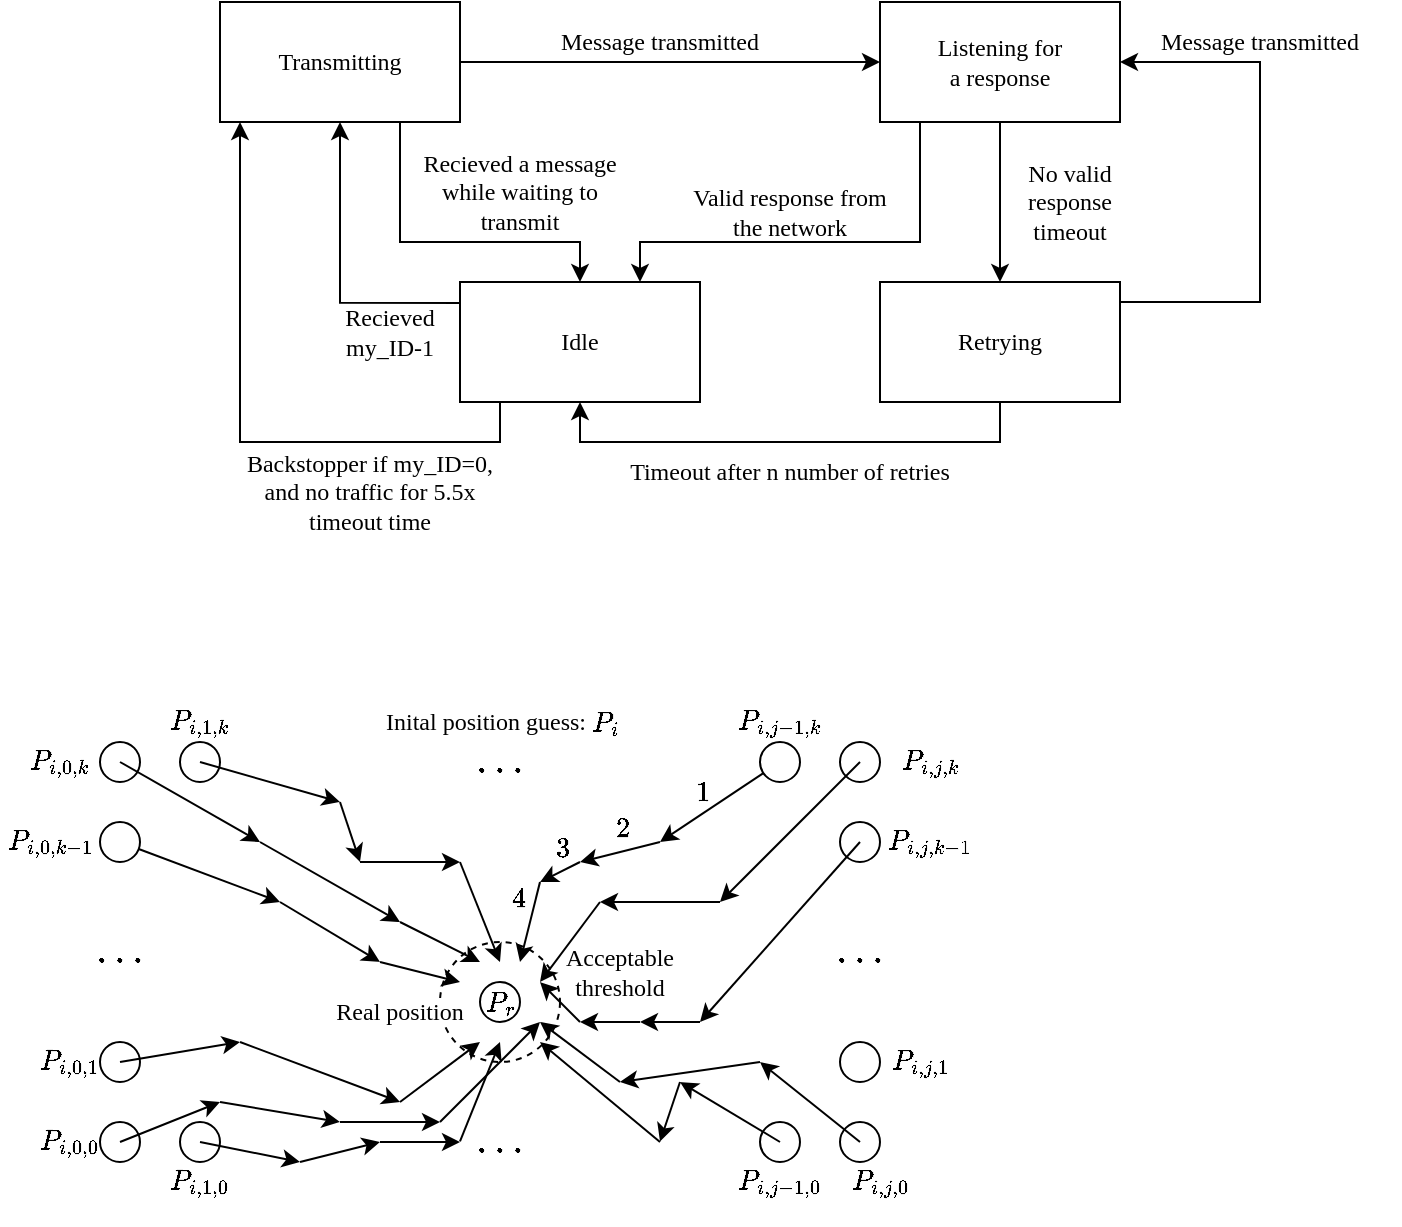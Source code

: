 <mxfile version="24.8.8">
  <diagram name="Side-1" id="deRMLiV6a7HYo1vJSopw">
    <mxGraphModel dx="1061" dy="534" grid="1" gridSize="10" guides="1" tooltips="1" connect="1" arrows="1" fold="1" page="1" pageScale="1" pageWidth="827" pageHeight="1169" math="1" shadow="0">
      <root>
        <mxCell id="0" />
        <mxCell id="1" parent="0" />
        <mxCell id="-uq1_uJ6FHPWzIbG6p9E-4" style="edgeStyle=orthogonalEdgeStyle;rounded=0;orthogonalLoop=1;jettySize=auto;html=1;entryX=0;entryY=0.5;entryDx=0;entryDy=0;fontFamily=Computer modern;fontSource=https%3A%2F%2Fcdn.jsdelivr.net%2Fgh%2Fvsalvino%2Fcomputer-modern%40main%2Ffonts%2Ftypewriter.css;" edge="1" parent="1" source="-uq1_uJ6FHPWzIbG6p9E-1" target="-uq1_uJ6FHPWzIbG6p9E-2">
          <mxGeometry relative="1" as="geometry" />
        </mxCell>
        <mxCell id="-uq1_uJ6FHPWzIbG6p9E-7" style="edgeStyle=orthogonalEdgeStyle;rounded=0;orthogonalLoop=1;jettySize=auto;html=1;entryX=0.5;entryY=0;entryDx=0;entryDy=0;exitX=0.75;exitY=1;exitDx=0;exitDy=0;fontFamily=Computer modern;fontSource=https%3A%2F%2Fcdn.jsdelivr.net%2Fgh%2Fvsalvino%2Fcomputer-modern%40main%2Ffonts%2Ftypewriter.css;" edge="1" parent="1" source="-uq1_uJ6FHPWzIbG6p9E-1" target="-uq1_uJ6FHPWzIbG6p9E-5">
          <mxGeometry relative="1" as="geometry">
            <Array as="points">
              <mxPoint x="270" y="300" />
              <mxPoint x="360" y="300" />
            </Array>
          </mxGeometry>
        </mxCell>
        <mxCell id="-uq1_uJ6FHPWzIbG6p9E-1" value="Transmitting" style="rounded=0;whiteSpace=wrap;html=1;fontFamily=Computer modern;fontSource=https%3A%2F%2Fcdn.jsdelivr.net%2Fgh%2Fvsalvino%2Fcomputer-modern%40main%2Ffonts%2Ftypewriter.css;" vertex="1" parent="1">
          <mxGeometry x="180" y="180" width="120" height="60" as="geometry" />
        </mxCell>
        <mxCell id="-uq1_uJ6FHPWzIbG6p9E-9" style="edgeStyle=orthogonalEdgeStyle;rounded=0;orthogonalLoop=1;jettySize=auto;html=1;entryX=0.5;entryY=0;entryDx=0;entryDy=0;fontFamily=Computer modern;fontSource=https%3A%2F%2Fcdn.jsdelivr.net%2Fgh%2Fvsalvino%2Fcomputer-modern%40main%2Ffonts%2Ftypewriter.css;" edge="1" parent="1" source="-uq1_uJ6FHPWzIbG6p9E-2" target="-uq1_uJ6FHPWzIbG6p9E-3">
          <mxGeometry relative="1" as="geometry" />
        </mxCell>
        <mxCell id="-uq1_uJ6FHPWzIbG6p9E-10" style="edgeStyle=orthogonalEdgeStyle;rounded=0;orthogonalLoop=1;jettySize=auto;html=1;entryX=0.75;entryY=0;entryDx=0;entryDy=0;fontFamily=Computer modern;fontSource=https%3A%2F%2Fcdn.jsdelivr.net%2Fgh%2Fvsalvino%2Fcomputer-modern%40main%2Ffonts%2Ftypewriter.css;" edge="1" parent="1" source="-uq1_uJ6FHPWzIbG6p9E-2" target="-uq1_uJ6FHPWzIbG6p9E-5">
          <mxGeometry relative="1" as="geometry">
            <Array as="points">
              <mxPoint x="530" y="300" />
              <mxPoint x="390" y="300" />
            </Array>
          </mxGeometry>
        </mxCell>
        <mxCell id="-uq1_uJ6FHPWzIbG6p9E-2" value="&lt;div&gt;Listening for&lt;/div&gt;&lt;div&gt;a response&lt;/div&gt;" style="rounded=0;whiteSpace=wrap;html=1;fontFamily=Computer modern;fontSource=https%3A%2F%2Fcdn.jsdelivr.net%2Fgh%2Fvsalvino%2Fcomputer-modern%40main%2Ffonts%2Ftypewriter.css;" vertex="1" parent="1">
          <mxGeometry x="510" y="180" width="120" height="60" as="geometry" />
        </mxCell>
        <mxCell id="-uq1_uJ6FHPWzIbG6p9E-16" style="edgeStyle=orthogonalEdgeStyle;rounded=0;orthogonalLoop=1;jettySize=auto;html=1;fontFamily=Computer modern;fontSource=https%3A%2F%2Fcdn.jsdelivr.net%2Fgh%2Fvsalvino%2Fcomputer-modern%40main%2Ffonts%2Ftypewriter.css;entryX=1;entryY=0.5;entryDx=0;entryDy=0;" edge="1" parent="1" source="-uq1_uJ6FHPWzIbG6p9E-3" target="-uq1_uJ6FHPWzIbG6p9E-2">
          <mxGeometry relative="1" as="geometry">
            <mxPoint x="690" y="220" as="targetPoint" />
            <Array as="points">
              <mxPoint x="700" y="330" />
              <mxPoint x="700" y="210" />
            </Array>
          </mxGeometry>
        </mxCell>
        <mxCell id="-uq1_uJ6FHPWzIbG6p9E-21" style="edgeStyle=orthogonalEdgeStyle;rounded=0;orthogonalLoop=1;jettySize=auto;html=1;entryX=0.5;entryY=1;entryDx=0;entryDy=0;fontFamily=Computer modern;fontSource=https%3A%2F%2Fcdn.jsdelivr.net%2Fgh%2Fvsalvino%2Fcomputer-modern%40main%2Ffonts%2Ftypewriter.css;" edge="1" parent="1" source="-uq1_uJ6FHPWzIbG6p9E-3" target="-uq1_uJ6FHPWzIbG6p9E-5">
          <mxGeometry relative="1" as="geometry">
            <Array as="points">
              <mxPoint x="570" y="400" />
              <mxPoint x="360" y="400" />
            </Array>
          </mxGeometry>
        </mxCell>
        <mxCell id="-uq1_uJ6FHPWzIbG6p9E-3" value="Retrying" style="rounded=0;whiteSpace=wrap;html=1;fontFamily=Computer modern;fontSource=https%3A%2F%2Fcdn.jsdelivr.net%2Fgh%2Fvsalvino%2Fcomputer-modern%40main%2Ffonts%2Ftypewriter.css;" vertex="1" parent="1">
          <mxGeometry x="510" y="320" width="120" height="60" as="geometry" />
        </mxCell>
        <mxCell id="-uq1_uJ6FHPWzIbG6p9E-6" style="edgeStyle=orthogonalEdgeStyle;rounded=0;orthogonalLoop=1;jettySize=auto;html=1;entryX=0.5;entryY=1;entryDx=0;entryDy=0;fontFamily=Computer modern;fontSource=https%3A%2F%2Fcdn.jsdelivr.net%2Fgh%2Fvsalvino%2Fcomputer-modern%40main%2Ffonts%2Ftypewriter.css;exitX=0.015;exitY=0.174;exitDx=0;exitDy=0;exitPerimeter=0;" edge="1" parent="1" source="-uq1_uJ6FHPWzIbG6p9E-5" target="-uq1_uJ6FHPWzIbG6p9E-1">
          <mxGeometry relative="1" as="geometry">
            <Array as="points">
              <mxPoint x="240" y="330" />
            </Array>
          </mxGeometry>
        </mxCell>
        <mxCell id="-uq1_uJ6FHPWzIbG6p9E-26" style="edgeStyle=orthogonalEdgeStyle;rounded=0;orthogonalLoop=1;jettySize=auto;html=1;" edge="1" parent="1">
          <mxGeometry relative="1" as="geometry">
            <mxPoint x="190" y="240" as="targetPoint" />
            <mxPoint x="320" y="370" as="sourcePoint" />
            <Array as="points">
              <mxPoint x="320" y="400" />
              <mxPoint x="190" y="400" />
            </Array>
          </mxGeometry>
        </mxCell>
        <mxCell id="-uq1_uJ6FHPWzIbG6p9E-5" value="Idle" style="rounded=0;whiteSpace=wrap;html=1;fontFamily=Computer modern;fontSource=https%3A%2F%2Fcdn.jsdelivr.net%2Fgh%2Fvsalvino%2Fcomputer-modern%40main%2Ffonts%2Ftypewriter.css;" vertex="1" parent="1">
          <mxGeometry x="300" y="320" width="120" height="60" as="geometry" />
        </mxCell>
        <mxCell id="-uq1_uJ6FHPWzIbG6p9E-11" value="Message transmitted" style="text;html=1;align=center;verticalAlign=middle;whiteSpace=wrap;rounded=0;fontFamily=Computer modern;fontSource=https%3A%2F%2Fcdn.jsdelivr.net%2Fgh%2Fvsalvino%2Fcomputer-modern%40main%2Ffonts%2Ftypewriter.css;" vertex="1" parent="1">
          <mxGeometry x="330" y="190" width="140" height="20" as="geometry" />
        </mxCell>
        <mxCell id="-uq1_uJ6FHPWzIbG6p9E-12" value="Valid response from the network" style="text;html=1;align=center;verticalAlign=middle;whiteSpace=wrap;rounded=0;fontFamily=Computer modern;fontSource=https%3A%2F%2Fcdn.jsdelivr.net%2Fgh%2Fvsalvino%2Fcomputer-modern%40main%2Ffonts%2Ftypewriter.css;" vertex="1" parent="1">
          <mxGeometry x="410" y="270" width="110" height="30" as="geometry" />
        </mxCell>
        <mxCell id="-uq1_uJ6FHPWzIbG6p9E-13" value="Backstopper if my_ID=0, and no traffic for 5.5x timeout time" style="text;html=1;align=center;verticalAlign=middle;whiteSpace=wrap;rounded=0;fontFamily=Computer modern;fontSource=https%3A%2F%2Fcdn.jsdelivr.net%2Fgh%2Fvsalvino%2Fcomputer-modern%40main%2Ffonts%2Ftypewriter.css;" vertex="1" parent="1">
          <mxGeometry x="190" y="400" width="130" height="50" as="geometry" />
        </mxCell>
        <mxCell id="-uq1_uJ6FHPWzIbG6p9E-14" value="Recieved a message while waiting to transmit" style="text;html=1;align=center;verticalAlign=middle;whiteSpace=wrap;rounded=0;fontFamily=Computer modern;fontSource=https%3A%2F%2Fcdn.jsdelivr.net%2Fgh%2Fvsalvino%2Fcomputer-modern%40main%2Ffonts%2Ftypewriter.css;" vertex="1" parent="1">
          <mxGeometry x="270" y="250" width="120" height="50" as="geometry" />
        </mxCell>
        <mxCell id="-uq1_uJ6FHPWzIbG6p9E-18" value="&lt;div&gt;No valid response&lt;/div&gt;timeout" style="text;html=1;align=center;verticalAlign=middle;whiteSpace=wrap;rounded=0;fontFamily=Computer modern;fontSource=https%3A%2F%2Fcdn.jsdelivr.net%2Fgh%2Fvsalvino%2Fcomputer-modern%40main%2Ffonts%2Ftypewriter.css;" vertex="1" parent="1">
          <mxGeometry x="570" y="260" width="70" height="40" as="geometry" />
        </mxCell>
        <mxCell id="-uq1_uJ6FHPWzIbG6p9E-19" value="Timeout after n number of retries" style="text;html=1;align=center;verticalAlign=middle;whiteSpace=wrap;rounded=0;fontFamily=Computer modern;fontSource=https%3A%2F%2Fcdn.jsdelivr.net%2Fgh%2Fvsalvino%2Fcomputer-modern%40main%2Ffonts%2Ftypewriter.css;" vertex="1" parent="1">
          <mxGeometry x="360" y="400" width="210" height="30" as="geometry" />
        </mxCell>
        <mxCell id="-uq1_uJ6FHPWzIbG6p9E-23" value="Message transmitted" style="text;html=1;align=center;verticalAlign=middle;whiteSpace=wrap;rounded=0;fontFamily=Computer modern;fontSource=https%3A%2F%2Fcdn.jsdelivr.net%2Fgh%2Fvsalvino%2Fcomputer-modern%40main%2Ffonts%2Ftypewriter.css;" vertex="1" parent="1">
          <mxGeometry x="630" y="190" width="140" height="20" as="geometry" />
        </mxCell>
        <mxCell id="-uq1_uJ6FHPWzIbG6p9E-27" value="&lt;div&gt;Recieved my_ID-1&lt;br&gt;&lt;/div&gt;" style="text;html=1;align=center;verticalAlign=middle;whiteSpace=wrap;rounded=0;fontFamily=Computer modern;fontSource=https%3A%2F%2Fcdn.jsdelivr.net%2Fgh%2Fvsalvino%2Fcomputer-modern%40main%2Ffonts%2Ftypewriter.css;" vertex="1" parent="1">
          <mxGeometry x="230" y="330" width="70" height="30" as="geometry" />
        </mxCell>
        <mxCell id="-uq1_uJ6FHPWzIbG6p9E-28" value="" style="ellipse;whiteSpace=wrap;html=1;aspect=fixed;" vertex="1" parent="1">
          <mxGeometry x="310" y="670" width="20" height="20" as="geometry" />
        </mxCell>
        <mxCell id="-uq1_uJ6FHPWzIbG6p9E-29" value="" style="ellipse;whiteSpace=wrap;html=1;aspect=fixed;" vertex="1" parent="1">
          <mxGeometry x="490" y="550" width="20" height="20" as="geometry" />
        </mxCell>
        <mxCell id="-uq1_uJ6FHPWzIbG6p9E-31" value="" style="ellipse;whiteSpace=wrap;html=1;aspect=fixed;fillColor=none;dashed=1;" vertex="1" parent="1">
          <mxGeometry x="290" y="650" width="60" height="60" as="geometry" />
        </mxCell>
        <mxCell id="-uq1_uJ6FHPWzIbG6p9E-32" value="" style="ellipse;whiteSpace=wrap;html=1;aspect=fixed;" vertex="1" parent="1">
          <mxGeometry x="120" y="550" width="20" height="20" as="geometry" />
        </mxCell>
        <mxCell id="-uq1_uJ6FHPWzIbG6p9E-34" value="" style="endArrow=classic;html=1;rounded=0;" edge="1" parent="1">
          <mxGeometry width="50" height="50" relative="1" as="geometry">
            <mxPoint x="130" y="560" as="sourcePoint" />
            <mxPoint x="200" y="600" as="targetPoint" />
          </mxGeometry>
        </mxCell>
        <mxCell id="-uq1_uJ6FHPWzIbG6p9E-35" value="" style="endArrow=classic;html=1;rounded=0;" edge="1" parent="1">
          <mxGeometry width="50" height="50" relative="1" as="geometry">
            <mxPoint x="200" y="600" as="sourcePoint" />
            <mxPoint x="270" y="640" as="targetPoint" />
          </mxGeometry>
        </mxCell>
        <mxCell id="-uq1_uJ6FHPWzIbG6p9E-36" value="" style="endArrow=classic;html=1;rounded=0;" edge="1" parent="1">
          <mxGeometry width="50" height="50" relative="1" as="geometry">
            <mxPoint x="270" y="640" as="sourcePoint" />
            <mxPoint x="310" y="660" as="targetPoint" />
          </mxGeometry>
        </mxCell>
        <mxCell id="-uq1_uJ6FHPWzIbG6p9E-38" value="" style="endArrow=classic;html=1;rounded=0;" edge="1" parent="1">
          <mxGeometry width="50" height="50" relative="1" as="geometry">
            <mxPoint x="260" y="660" as="sourcePoint" />
            <mxPoint x="300" y="670" as="targetPoint" />
          </mxGeometry>
        </mxCell>
        <mxCell id="-uq1_uJ6FHPWzIbG6p9E-39" value="" style="ellipse;whiteSpace=wrap;html=1;aspect=fixed;" vertex="1" parent="1">
          <mxGeometry x="120" y="700" width="20" height="20" as="geometry" />
        </mxCell>
        <mxCell id="-uq1_uJ6FHPWzIbG6p9E-40" value="" style="endArrow=classic;html=1;rounded=0;" edge="1" parent="1" source="-uq1_uJ6FHPWzIbG6p9E-33">
          <mxGeometry width="50" height="50" relative="1" as="geometry">
            <mxPoint x="130" y="600" as="sourcePoint" />
            <mxPoint x="210" y="630" as="targetPoint" />
          </mxGeometry>
        </mxCell>
        <mxCell id="-uq1_uJ6FHPWzIbG6p9E-41" value="" style="endArrow=classic;html=1;rounded=0;" edge="1" parent="1">
          <mxGeometry width="50" height="50" relative="1" as="geometry">
            <mxPoint x="210" y="630" as="sourcePoint" />
            <mxPoint x="260" y="660" as="targetPoint" />
          </mxGeometry>
        </mxCell>
        <mxCell id="-uq1_uJ6FHPWzIbG6p9E-43" value="" style="endArrow=classic;html=1;rounded=0;" edge="1" parent="1">
          <mxGeometry width="50" height="50" relative="1" as="geometry">
            <mxPoint x="130" y="710" as="sourcePoint" />
            <mxPoint x="190" y="700" as="targetPoint" />
          </mxGeometry>
        </mxCell>
        <mxCell id="-uq1_uJ6FHPWzIbG6p9E-44" value="&lt;font style=&quot;font-size: 17px;&quot;&gt;&lt;b&gt;$$\dots$$&lt;/b&gt;&lt;/font&gt;" style="text;html=1;align=center;verticalAlign=middle;whiteSpace=wrap;rounded=0;" vertex="1" parent="1">
          <mxGeometry x="100" y="640" width="60" height="30" as="geometry" />
        </mxCell>
        <mxCell id="-uq1_uJ6FHPWzIbG6p9E-45" value="" style="endArrow=classic;html=1;rounded=0;" edge="1" parent="1" target="-uq1_uJ6FHPWzIbG6p9E-33">
          <mxGeometry width="50" height="50" relative="1" as="geometry">
            <mxPoint x="130" y="600" as="sourcePoint" />
            <mxPoint x="210" y="630" as="targetPoint" />
          </mxGeometry>
        </mxCell>
        <mxCell id="-uq1_uJ6FHPWzIbG6p9E-33" value="" style="ellipse;whiteSpace=wrap;html=1;aspect=fixed;" vertex="1" parent="1">
          <mxGeometry x="120" y="590" width="20" height="20" as="geometry" />
        </mxCell>
        <mxCell id="-uq1_uJ6FHPWzIbG6p9E-46" value="" style="ellipse;whiteSpace=wrap;html=1;aspect=fixed;" vertex="1" parent="1">
          <mxGeometry x="160" y="550" width="20" height="20" as="geometry" />
        </mxCell>
        <mxCell id="-uq1_uJ6FHPWzIbG6p9E-48" value="" style="ellipse;whiteSpace=wrap;html=1;aspect=fixed;" vertex="1" parent="1">
          <mxGeometry x="490" y="590" width="20" height="20" as="geometry" />
        </mxCell>
        <mxCell id="-uq1_uJ6FHPWzIbG6p9E-49" value="" style="endArrow=classic;html=1;rounded=0;" edge="1" parent="1">
          <mxGeometry width="50" height="50" relative="1" as="geometry">
            <mxPoint x="190" y="700" as="sourcePoint" />
            <mxPoint x="270" y="730" as="targetPoint" />
          </mxGeometry>
        </mxCell>
        <mxCell id="-uq1_uJ6FHPWzIbG6p9E-50" value="" style="endArrow=classic;html=1;rounded=0;" edge="1" parent="1">
          <mxGeometry width="50" height="50" relative="1" as="geometry">
            <mxPoint x="270" y="730" as="sourcePoint" />
            <mxPoint x="310" y="700" as="targetPoint" />
          </mxGeometry>
        </mxCell>
        <mxCell id="-uq1_uJ6FHPWzIbG6p9E-51" value="" style="endArrow=classic;html=1;rounded=0;" edge="1" parent="1">
          <mxGeometry width="50" height="50" relative="1" as="geometry">
            <mxPoint x="170" y="560" as="sourcePoint" />
            <mxPoint x="240" y="580" as="targetPoint" />
          </mxGeometry>
        </mxCell>
        <mxCell id="-uq1_uJ6FHPWzIbG6p9E-52" value="" style="endArrow=classic;html=1;rounded=0;" edge="1" parent="1">
          <mxGeometry width="50" height="50" relative="1" as="geometry">
            <mxPoint x="240" y="580" as="sourcePoint" />
            <mxPoint x="250" y="610" as="targetPoint" />
          </mxGeometry>
        </mxCell>
        <mxCell id="-uq1_uJ6FHPWzIbG6p9E-53" value="" style="endArrow=classic;html=1;rounded=0;" edge="1" parent="1">
          <mxGeometry width="50" height="50" relative="1" as="geometry">
            <mxPoint x="300" y="610" as="sourcePoint" />
            <mxPoint x="320" y="660" as="targetPoint" />
          </mxGeometry>
        </mxCell>
        <mxCell id="-uq1_uJ6FHPWzIbG6p9E-56" value="" style="endArrow=classic;html=1;rounded=0;" edge="1" parent="1">
          <mxGeometry width="50" height="50" relative="1" as="geometry">
            <mxPoint x="250" y="610" as="sourcePoint" />
            <mxPoint x="300" y="610" as="targetPoint" />
          </mxGeometry>
        </mxCell>
        <mxCell id="-uq1_uJ6FHPWzIbG6p9E-57" value="&lt;font style=&quot;font-size: 17px;&quot;&gt;&lt;b&gt;$$\dots$$&lt;/b&gt;&lt;/font&gt;" style="text;html=1;align=center;verticalAlign=middle;whiteSpace=wrap;rounded=0;" vertex="1" parent="1">
          <mxGeometry x="290" y="545" width="60" height="30" as="geometry" />
        </mxCell>
        <mxCell id="-uq1_uJ6FHPWzIbG6p9E-59" value="" style="ellipse;whiteSpace=wrap;html=1;aspect=fixed;" vertex="1" parent="1">
          <mxGeometry x="120" y="740" width="20" height="20" as="geometry" />
        </mxCell>
        <mxCell id="-uq1_uJ6FHPWzIbG6p9E-61" value="" style="endArrow=classic;html=1;rounded=0;" edge="1" parent="1" source="-uq1_uJ6FHPWzIbG6p9E-58">
          <mxGeometry width="50" height="50" relative="1" as="geometry">
            <mxPoint x="460" y="560" as="sourcePoint" />
            <mxPoint x="400" y="600" as="targetPoint" />
          </mxGeometry>
        </mxCell>
        <mxCell id="-uq1_uJ6FHPWzIbG6p9E-64" value="" style="endArrow=classic;html=1;rounded=0;" edge="1" parent="1">
          <mxGeometry width="50" height="50" relative="1" as="geometry">
            <mxPoint x="180" y="730" as="sourcePoint" />
            <mxPoint x="240" y="740" as="targetPoint" />
          </mxGeometry>
        </mxCell>
        <mxCell id="-uq1_uJ6FHPWzIbG6p9E-65" value="" style="endArrow=classic;html=1;rounded=0;" edge="1" parent="1">
          <mxGeometry width="50" height="50" relative="1" as="geometry">
            <mxPoint x="130" y="750" as="sourcePoint" />
            <mxPoint x="180" y="730" as="targetPoint" />
          </mxGeometry>
        </mxCell>
        <mxCell id="-uq1_uJ6FHPWzIbG6p9E-66" value="" style="endArrow=classic;html=1;rounded=0;" edge="1" parent="1">
          <mxGeometry width="50" height="50" relative="1" as="geometry">
            <mxPoint x="240" y="740" as="sourcePoint" />
            <mxPoint x="290" y="740" as="targetPoint" />
          </mxGeometry>
        </mxCell>
        <mxCell id="-uq1_uJ6FHPWzIbG6p9E-67" value="" style="endArrow=classic;html=1;rounded=0;" edge="1" parent="1">
          <mxGeometry width="50" height="50" relative="1" as="geometry">
            <mxPoint x="290" y="740" as="sourcePoint" />
            <mxPoint x="340" y="690" as="targetPoint" />
          </mxGeometry>
        </mxCell>
        <mxCell id="-uq1_uJ6FHPWzIbG6p9E-68" value="" style="ellipse;whiteSpace=wrap;html=1;aspect=fixed;" vertex="1" parent="1">
          <mxGeometry x="160" y="740" width="20" height="20" as="geometry" />
        </mxCell>
        <mxCell id="-uq1_uJ6FHPWzIbG6p9E-70" value="" style="endArrow=classic;html=1;rounded=0;" edge="1" parent="1">
          <mxGeometry width="50" height="50" relative="1" as="geometry">
            <mxPoint x="170" y="750" as="sourcePoint" />
            <mxPoint x="220" y="760" as="targetPoint" />
          </mxGeometry>
        </mxCell>
        <mxCell id="-uq1_uJ6FHPWzIbG6p9E-71" value="" style="endArrow=classic;html=1;rounded=0;" edge="1" parent="1">
          <mxGeometry width="50" height="50" relative="1" as="geometry">
            <mxPoint x="220" y="760" as="sourcePoint" />
            <mxPoint x="260" y="750" as="targetPoint" />
          </mxGeometry>
        </mxCell>
        <mxCell id="-uq1_uJ6FHPWzIbG6p9E-72" value="" style="endArrow=classic;html=1;rounded=0;" edge="1" parent="1">
          <mxGeometry width="50" height="50" relative="1" as="geometry">
            <mxPoint x="260" y="750" as="sourcePoint" />
            <mxPoint x="300" y="750" as="targetPoint" />
          </mxGeometry>
        </mxCell>
        <mxCell id="-uq1_uJ6FHPWzIbG6p9E-73" value="" style="endArrow=classic;html=1;rounded=0;" edge="1" parent="1">
          <mxGeometry width="50" height="50" relative="1" as="geometry">
            <mxPoint x="300" y="749.66" as="sourcePoint" />
            <mxPoint x="320" y="700" as="targetPoint" />
          </mxGeometry>
        </mxCell>
        <mxCell id="-uq1_uJ6FHPWzIbG6p9E-76" value="&lt;font style=&quot;font-size: 17px;&quot;&gt;&lt;b&gt;$$\dots$$&lt;/b&gt;&lt;/font&gt;" style="text;html=1;align=center;verticalAlign=middle;whiteSpace=wrap;rounded=0;" vertex="1" parent="1">
          <mxGeometry x="290" y="735" width="60" height="30" as="geometry" />
        </mxCell>
        <mxCell id="-uq1_uJ6FHPWzIbG6p9E-78" value="&lt;font style=&quot;font-size: 17px;&quot;&gt;&lt;b&gt;$$\dots$$&lt;/b&gt;&lt;/font&gt;" style="text;html=1;align=center;verticalAlign=middle;whiteSpace=wrap;rounded=0;" vertex="1" parent="1">
          <mxGeometry x="470" y="640" width="60" height="30" as="geometry" />
        </mxCell>
        <mxCell id="-uq1_uJ6FHPWzIbG6p9E-79" value="&lt;font face=&quot;Computer modern&quot;&gt;Inital position guess: &lt;br&gt;&lt;/font&gt;" style="text;html=1;align=center;verticalAlign=middle;whiteSpace=wrap;rounded=0;" vertex="1" parent="1">
          <mxGeometry x="257.5" y="525" width="110" height="30" as="geometry" />
        </mxCell>
        <mxCell id="-uq1_uJ6FHPWzIbG6p9E-80" value="&lt;font style=&quot;background-color: rgb(255, 255, 255);&quot; face=&quot;Computer modern&quot;&gt;Real position&lt;br&gt;&lt;/font&gt;" style="text;html=1;align=center;verticalAlign=middle;whiteSpace=wrap;rounded=0;" vertex="1" parent="1">
          <mxGeometry x="230" y="670" width="80" height="30" as="geometry" />
        </mxCell>
        <mxCell id="-uq1_uJ6FHPWzIbG6p9E-81" value="&lt;font face=&quot;Computer modern&quot;&gt;Acceptable threshold&lt;br&gt;&lt;/font&gt;" style="text;html=1;align=center;verticalAlign=middle;whiteSpace=wrap;rounded=0;" vertex="1" parent="1">
          <mxGeometry x="340" y="650" width="80" height="30" as="geometry" />
        </mxCell>
        <mxCell id="-uq1_uJ6FHPWzIbG6p9E-83" value="" style="endArrow=classic;html=1;rounded=0;" edge="1" parent="1">
          <mxGeometry width="50" height="50" relative="1" as="geometry">
            <mxPoint x="400" y="600" as="sourcePoint" />
            <mxPoint x="360" y="610" as="targetPoint" />
          </mxGeometry>
        </mxCell>
        <mxCell id="-uq1_uJ6FHPWzIbG6p9E-84" value="" style="endArrow=classic;html=1;rounded=0;" edge="1" parent="1">
          <mxGeometry width="50" height="50" relative="1" as="geometry">
            <mxPoint x="340" y="620" as="sourcePoint" />
            <mxPoint x="330" y="660" as="targetPoint" />
          </mxGeometry>
        </mxCell>
        <mxCell id="-uq1_uJ6FHPWzIbG6p9E-85" value="" style="endArrow=classic;html=1;rounded=0;" edge="1" parent="1">
          <mxGeometry width="50" height="50" relative="1" as="geometry">
            <mxPoint x="360" y="610" as="sourcePoint" />
            <mxPoint x="340" y="620" as="targetPoint" />
          </mxGeometry>
        </mxCell>
        <mxCell id="-uq1_uJ6FHPWzIbG6p9E-86" value="" style="endArrow=classic;html=1;rounded=0;" edge="1" parent="1">
          <mxGeometry width="50" height="50" relative="1" as="geometry">
            <mxPoint x="430" y="630" as="sourcePoint" />
            <mxPoint x="370" y="630" as="targetPoint" />
          </mxGeometry>
        </mxCell>
        <mxCell id="-uq1_uJ6FHPWzIbG6p9E-87" value="" style="endArrow=classic;html=1;rounded=0;" edge="1" parent="1">
          <mxGeometry width="50" height="50" relative="1" as="geometry">
            <mxPoint x="500" y="560" as="sourcePoint" />
            <mxPoint x="430" y="630" as="targetPoint" />
          </mxGeometry>
        </mxCell>
        <mxCell id="-uq1_uJ6FHPWzIbG6p9E-88" value="" style="endArrow=classic;html=1;rounded=0;" edge="1" parent="1">
          <mxGeometry width="50" height="50" relative="1" as="geometry">
            <mxPoint x="370" y="630" as="sourcePoint" />
            <mxPoint x="340" y="670" as="targetPoint" />
          </mxGeometry>
        </mxCell>
        <mxCell id="-uq1_uJ6FHPWzIbG6p9E-89" value="" style="ellipse;whiteSpace=wrap;html=1;aspect=fixed;" vertex="1" parent="1">
          <mxGeometry x="450" y="740" width="20" height="20" as="geometry" />
        </mxCell>
        <mxCell id="-uq1_uJ6FHPWzIbG6p9E-91" value="" style="endArrow=classic;html=1;rounded=0;" edge="1" parent="1" target="-uq1_uJ6FHPWzIbG6p9E-58">
          <mxGeometry width="50" height="50" relative="1" as="geometry">
            <mxPoint x="460" y="560" as="sourcePoint" />
            <mxPoint x="400" y="600" as="targetPoint" />
          </mxGeometry>
        </mxCell>
        <mxCell id="-uq1_uJ6FHPWzIbG6p9E-58" value="" style="ellipse;whiteSpace=wrap;html=1;aspect=fixed;" vertex="1" parent="1">
          <mxGeometry x="450" y="550" width="20" height="20" as="geometry" />
        </mxCell>
        <mxCell id="-uq1_uJ6FHPWzIbG6p9E-92" value="" style="endArrow=classic;html=1;rounded=0;" edge="1" parent="1">
          <mxGeometry width="50" height="50" relative="1" as="geometry">
            <mxPoint x="500" y="600" as="sourcePoint" />
            <mxPoint x="420" y="690" as="targetPoint" />
          </mxGeometry>
        </mxCell>
        <mxCell id="-uq1_uJ6FHPWzIbG6p9E-94" value="" style="endArrow=classic;html=1;rounded=0;" edge="1" parent="1">
          <mxGeometry width="50" height="50" relative="1" as="geometry">
            <mxPoint x="420" y="690" as="sourcePoint" />
            <mxPoint x="390" y="690" as="targetPoint" />
          </mxGeometry>
        </mxCell>
        <mxCell id="-uq1_uJ6FHPWzIbG6p9E-95" value="" style="endArrow=classic;html=1;rounded=0;" edge="1" parent="1">
          <mxGeometry width="50" height="50" relative="1" as="geometry">
            <mxPoint x="390" y="690" as="sourcePoint" />
            <mxPoint x="360" y="690" as="targetPoint" />
          </mxGeometry>
        </mxCell>
        <mxCell id="-uq1_uJ6FHPWzIbG6p9E-96" value="" style="endArrow=classic;html=1;rounded=0;entryX=0;entryY=1;entryDx=0;entryDy=0;" edge="1" parent="1">
          <mxGeometry width="50" height="50" relative="1" as="geometry">
            <mxPoint x="360" y="690" as="sourcePoint" />
            <mxPoint x="340" y="670" as="targetPoint" />
          </mxGeometry>
        </mxCell>
        <mxCell id="-uq1_uJ6FHPWzIbG6p9E-97" value="" style="endArrow=classic;html=1;rounded=0;" edge="1" parent="1">
          <mxGeometry width="50" height="50" relative="1" as="geometry">
            <mxPoint x="400" y="750" as="sourcePoint" />
            <mxPoint x="340" y="700" as="targetPoint" />
          </mxGeometry>
        </mxCell>
        <mxCell id="-uq1_uJ6FHPWzIbG6p9E-100" value="" style="endArrow=classic;html=1;rounded=0;" edge="1" parent="1">
          <mxGeometry width="50" height="50" relative="1" as="geometry">
            <mxPoint x="410" y="720" as="sourcePoint" />
            <mxPoint x="400" y="749.76" as="targetPoint" />
          </mxGeometry>
        </mxCell>
        <mxCell id="-uq1_uJ6FHPWzIbG6p9E-101" value="" style="endArrow=classic;html=1;rounded=0;" edge="1" parent="1">
          <mxGeometry width="50" height="50" relative="1" as="geometry">
            <mxPoint x="460" y="750" as="sourcePoint" />
            <mxPoint x="410" y="720" as="targetPoint" />
          </mxGeometry>
        </mxCell>
        <mxCell id="-uq1_uJ6FHPWzIbG6p9E-102" value="" style="ellipse;whiteSpace=wrap;html=1;aspect=fixed;" vertex="1" parent="1">
          <mxGeometry x="490" y="740" width="20" height="20" as="geometry" />
        </mxCell>
        <mxCell id="-uq1_uJ6FHPWzIbG6p9E-103" value="" style="ellipse;whiteSpace=wrap;html=1;aspect=fixed;" vertex="1" parent="1">
          <mxGeometry x="490" y="700" width="20" height="20" as="geometry" />
        </mxCell>
        <mxCell id="-uq1_uJ6FHPWzIbG6p9E-105" value="" style="endArrow=classic;html=1;rounded=0;" edge="1" parent="1">
          <mxGeometry width="50" height="50" relative="1" as="geometry">
            <mxPoint x="500" y="750" as="sourcePoint" />
            <mxPoint x="450" y="710" as="targetPoint" />
          </mxGeometry>
        </mxCell>
        <mxCell id="-uq1_uJ6FHPWzIbG6p9E-106" value="" style="endArrow=classic;html=1;rounded=0;" edge="1" parent="1">
          <mxGeometry width="50" height="50" relative="1" as="geometry">
            <mxPoint x="450" y="710" as="sourcePoint" />
            <mxPoint x="380" y="720" as="targetPoint" />
          </mxGeometry>
        </mxCell>
        <mxCell id="-uq1_uJ6FHPWzIbG6p9E-107" value="" style="endArrow=classic;html=1;rounded=0;" edge="1" parent="1">
          <mxGeometry width="50" height="50" relative="1" as="geometry">
            <mxPoint x="380" y="720" as="sourcePoint" />
            <mxPoint x="340" y="690" as="targetPoint" />
          </mxGeometry>
        </mxCell>
        <mxCell id="-uq1_uJ6FHPWzIbG6p9E-108" value="$$P_{i, 0,1}$$" style="text;html=1;align=center;verticalAlign=middle;whiteSpace=wrap;rounded=0;" vertex="1" parent="1">
          <mxGeometry x="90" y="700" width="30" height="20" as="geometry" />
        </mxCell>
        <mxCell id="-uq1_uJ6FHPWzIbG6p9E-109" value="$$P_{i, 0,0}$$" style="text;html=1;align=center;verticalAlign=middle;whiteSpace=wrap;rounded=0;" vertex="1" parent="1">
          <mxGeometry x="90" y="735" width="30" height="30" as="geometry" />
        </mxCell>
        <mxCell id="-uq1_uJ6FHPWzIbG6p9E-111" value="$$P_{i, 0,k-1}$$" style="text;html=1;align=center;verticalAlign=middle;whiteSpace=wrap;rounded=0;" vertex="1" parent="1">
          <mxGeometry x="70" y="590" width="50" height="20" as="geometry" />
        </mxCell>
        <mxCell id="-uq1_uJ6FHPWzIbG6p9E-112" value="$$P_{i, 0,k}$$" style="text;html=1;align=center;verticalAlign=middle;whiteSpace=wrap;rounded=0;" vertex="1" parent="1">
          <mxGeometry x="80" y="550" width="40" height="20" as="geometry" />
        </mxCell>
        <mxCell id="-uq1_uJ6FHPWzIbG6p9E-113" value="$$P_{i, 1,0}$$" style="text;html=1;align=center;verticalAlign=middle;whiteSpace=wrap;rounded=0;" vertex="1" parent="1">
          <mxGeometry x="150" y="760" width="40" height="20" as="geometry" />
        </mxCell>
        <mxCell id="-uq1_uJ6FHPWzIbG6p9E-114" value="$$P_{i, j-1,0}$$" style="text;html=1;align=center;verticalAlign=middle;whiteSpace=wrap;rounded=0;" vertex="1" parent="1">
          <mxGeometry x="440" y="760" width="40" height="20" as="geometry" />
        </mxCell>
        <mxCell id="-uq1_uJ6FHPWzIbG6p9E-115" value="$$P_{i, j,0}$$" style="text;html=1;align=center;verticalAlign=middle;whiteSpace=wrap;rounded=0;" vertex="1" parent="1">
          <mxGeometry x="490" y="760" width="40" height="20" as="geometry" />
        </mxCell>
        <mxCell id="-uq1_uJ6FHPWzIbG6p9E-116" value="$$P_i$$" style="text;html=1;align=center;verticalAlign=middle;whiteSpace=wrap;rounded=0;" vertex="1" parent="1">
          <mxGeometry x="362.5" y="525" width="20" height="30" as="geometry" />
        </mxCell>
        <mxCell id="-uq1_uJ6FHPWzIbG6p9E-117" value="$$P_{i, j,1}$$" style="text;html=1;align=center;verticalAlign=middle;whiteSpace=wrap;rounded=0;" vertex="1" parent="1">
          <mxGeometry x="510" y="700" width="40" height="20" as="geometry" />
        </mxCell>
        <mxCell id="-uq1_uJ6FHPWzIbG6p9E-118" value="$$P_{i, j,k-1}$$" style="text;html=1;align=center;verticalAlign=middle;whiteSpace=wrap;rounded=0;" vertex="1" parent="1">
          <mxGeometry x="510" y="590" width="50" height="20" as="geometry" />
        </mxCell>
        <mxCell id="-uq1_uJ6FHPWzIbG6p9E-119" value="$$P_{i, j-1,k}$$" style="text;html=1;align=center;verticalAlign=middle;whiteSpace=wrap;rounded=0;" vertex="1" parent="1">
          <mxGeometry x="435" y="530" width="50" height="20" as="geometry" />
        </mxCell>
        <mxCell id="-uq1_uJ6FHPWzIbG6p9E-121" value="$$P_{i, j,k}$$" style="text;html=1;align=center;verticalAlign=middle;whiteSpace=wrap;rounded=0;" vertex="1" parent="1">
          <mxGeometry x="510" y="550" width="50" height="20" as="geometry" />
        </mxCell>
        <mxCell id="-uq1_uJ6FHPWzIbG6p9E-122" value="$$P_{i, 1,k}$$" style="text;html=1;align=center;verticalAlign=middle;whiteSpace=wrap;rounded=0;" vertex="1" parent="1">
          <mxGeometry x="145" y="530" width="50" height="20" as="geometry" />
        </mxCell>
        <mxCell id="-uq1_uJ6FHPWzIbG6p9E-123" value="$$P_r$$" style="text;html=1;align=center;verticalAlign=middle;whiteSpace=wrap;rounded=0;" vertex="1" parent="1">
          <mxGeometry x="310" y="665" width="20" height="30" as="geometry" />
        </mxCell>
        <mxCell id="-uq1_uJ6FHPWzIbG6p9E-126" value="$$1$$" style="text;html=1;align=center;verticalAlign=middle;whiteSpace=wrap;rounded=0;" vertex="1" parent="1">
          <mxGeometry x="413" y="560" width="17.5" height="30" as="geometry" />
        </mxCell>
        <mxCell id="-uq1_uJ6FHPWzIbG6p9E-127" value="$$2$$" style="text;html=1;align=center;verticalAlign=middle;whiteSpace=wrap;rounded=0;" vertex="1" parent="1">
          <mxGeometry x="372.5" y="580" width="17.5" height="25" as="geometry" />
        </mxCell>
        <mxCell id="-uq1_uJ6FHPWzIbG6p9E-128" value="$$3$$" style="text;html=1;align=center;verticalAlign=middle;whiteSpace=wrap;rounded=0;" vertex="1" parent="1">
          <mxGeometry x="342.5" y="590" width="17.5" height="25" as="geometry" />
        </mxCell>
        <mxCell id="-uq1_uJ6FHPWzIbG6p9E-129" value="$$4$$" style="text;html=1;align=center;verticalAlign=middle;whiteSpace=wrap;rounded=0;" vertex="1" parent="1">
          <mxGeometry x="321.25" y="615" width="17.5" height="25" as="geometry" />
        </mxCell>
      </root>
    </mxGraphModel>
  </diagram>
</mxfile>
